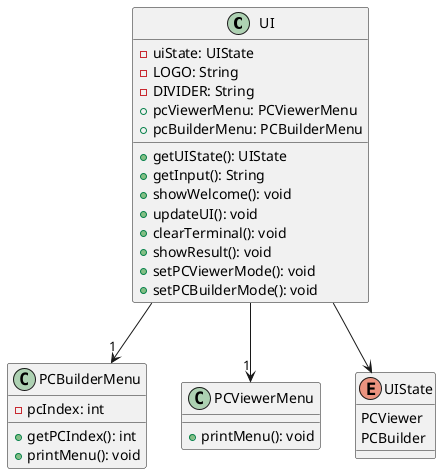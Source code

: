 @startuml

class UI {
    -uiState: UIState
    -LOGO: String
    -DIVIDER: String
    +pcViewerMenu: PCViewerMenu
    +pcBuilderMenu: PCBuilderMenu

    +getUIState(): UIState
    +getInput(): String
    +showWelcome(): void
    +updateUI(): void
    +clearTerminal(): void
    +showResult(): void
    +setPCViewerMode(): void
    +setPCBuilderMode(): void
}

class PCBuilderMenu {
    -pcIndex: int
    +getPCIndex(): int
    +printMenu(): void
}

class PCViewerMenu {
    +printMenu(): void
}

enum UIState {
    PCViewer
    PCBuilder
}

UI --> "1" PCBuilderMenu
UI --> "1" PCViewerMenu 
UI --> UIState